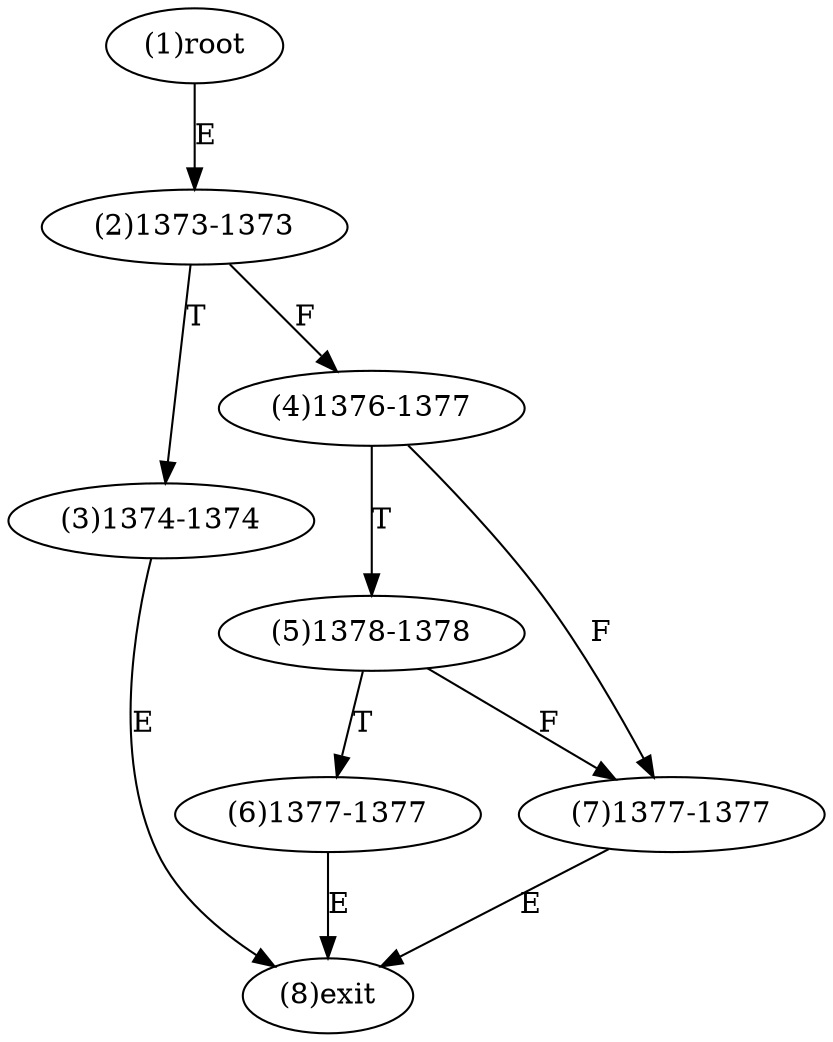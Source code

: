 digraph "" { 
1[ label="(1)root"];
2[ label="(2)1373-1373"];
3[ label="(3)1374-1374"];
4[ label="(4)1376-1377"];
5[ label="(5)1378-1378"];
6[ label="(6)1377-1377"];
7[ label="(7)1377-1377"];
8[ label="(8)exit"];
1->2[ label="E"];
2->4[ label="F"];
2->3[ label="T"];
3->8[ label="E"];
4->7[ label="F"];
4->5[ label="T"];
5->7[ label="F"];
5->6[ label="T"];
6->8[ label="E"];
7->8[ label="E"];
}